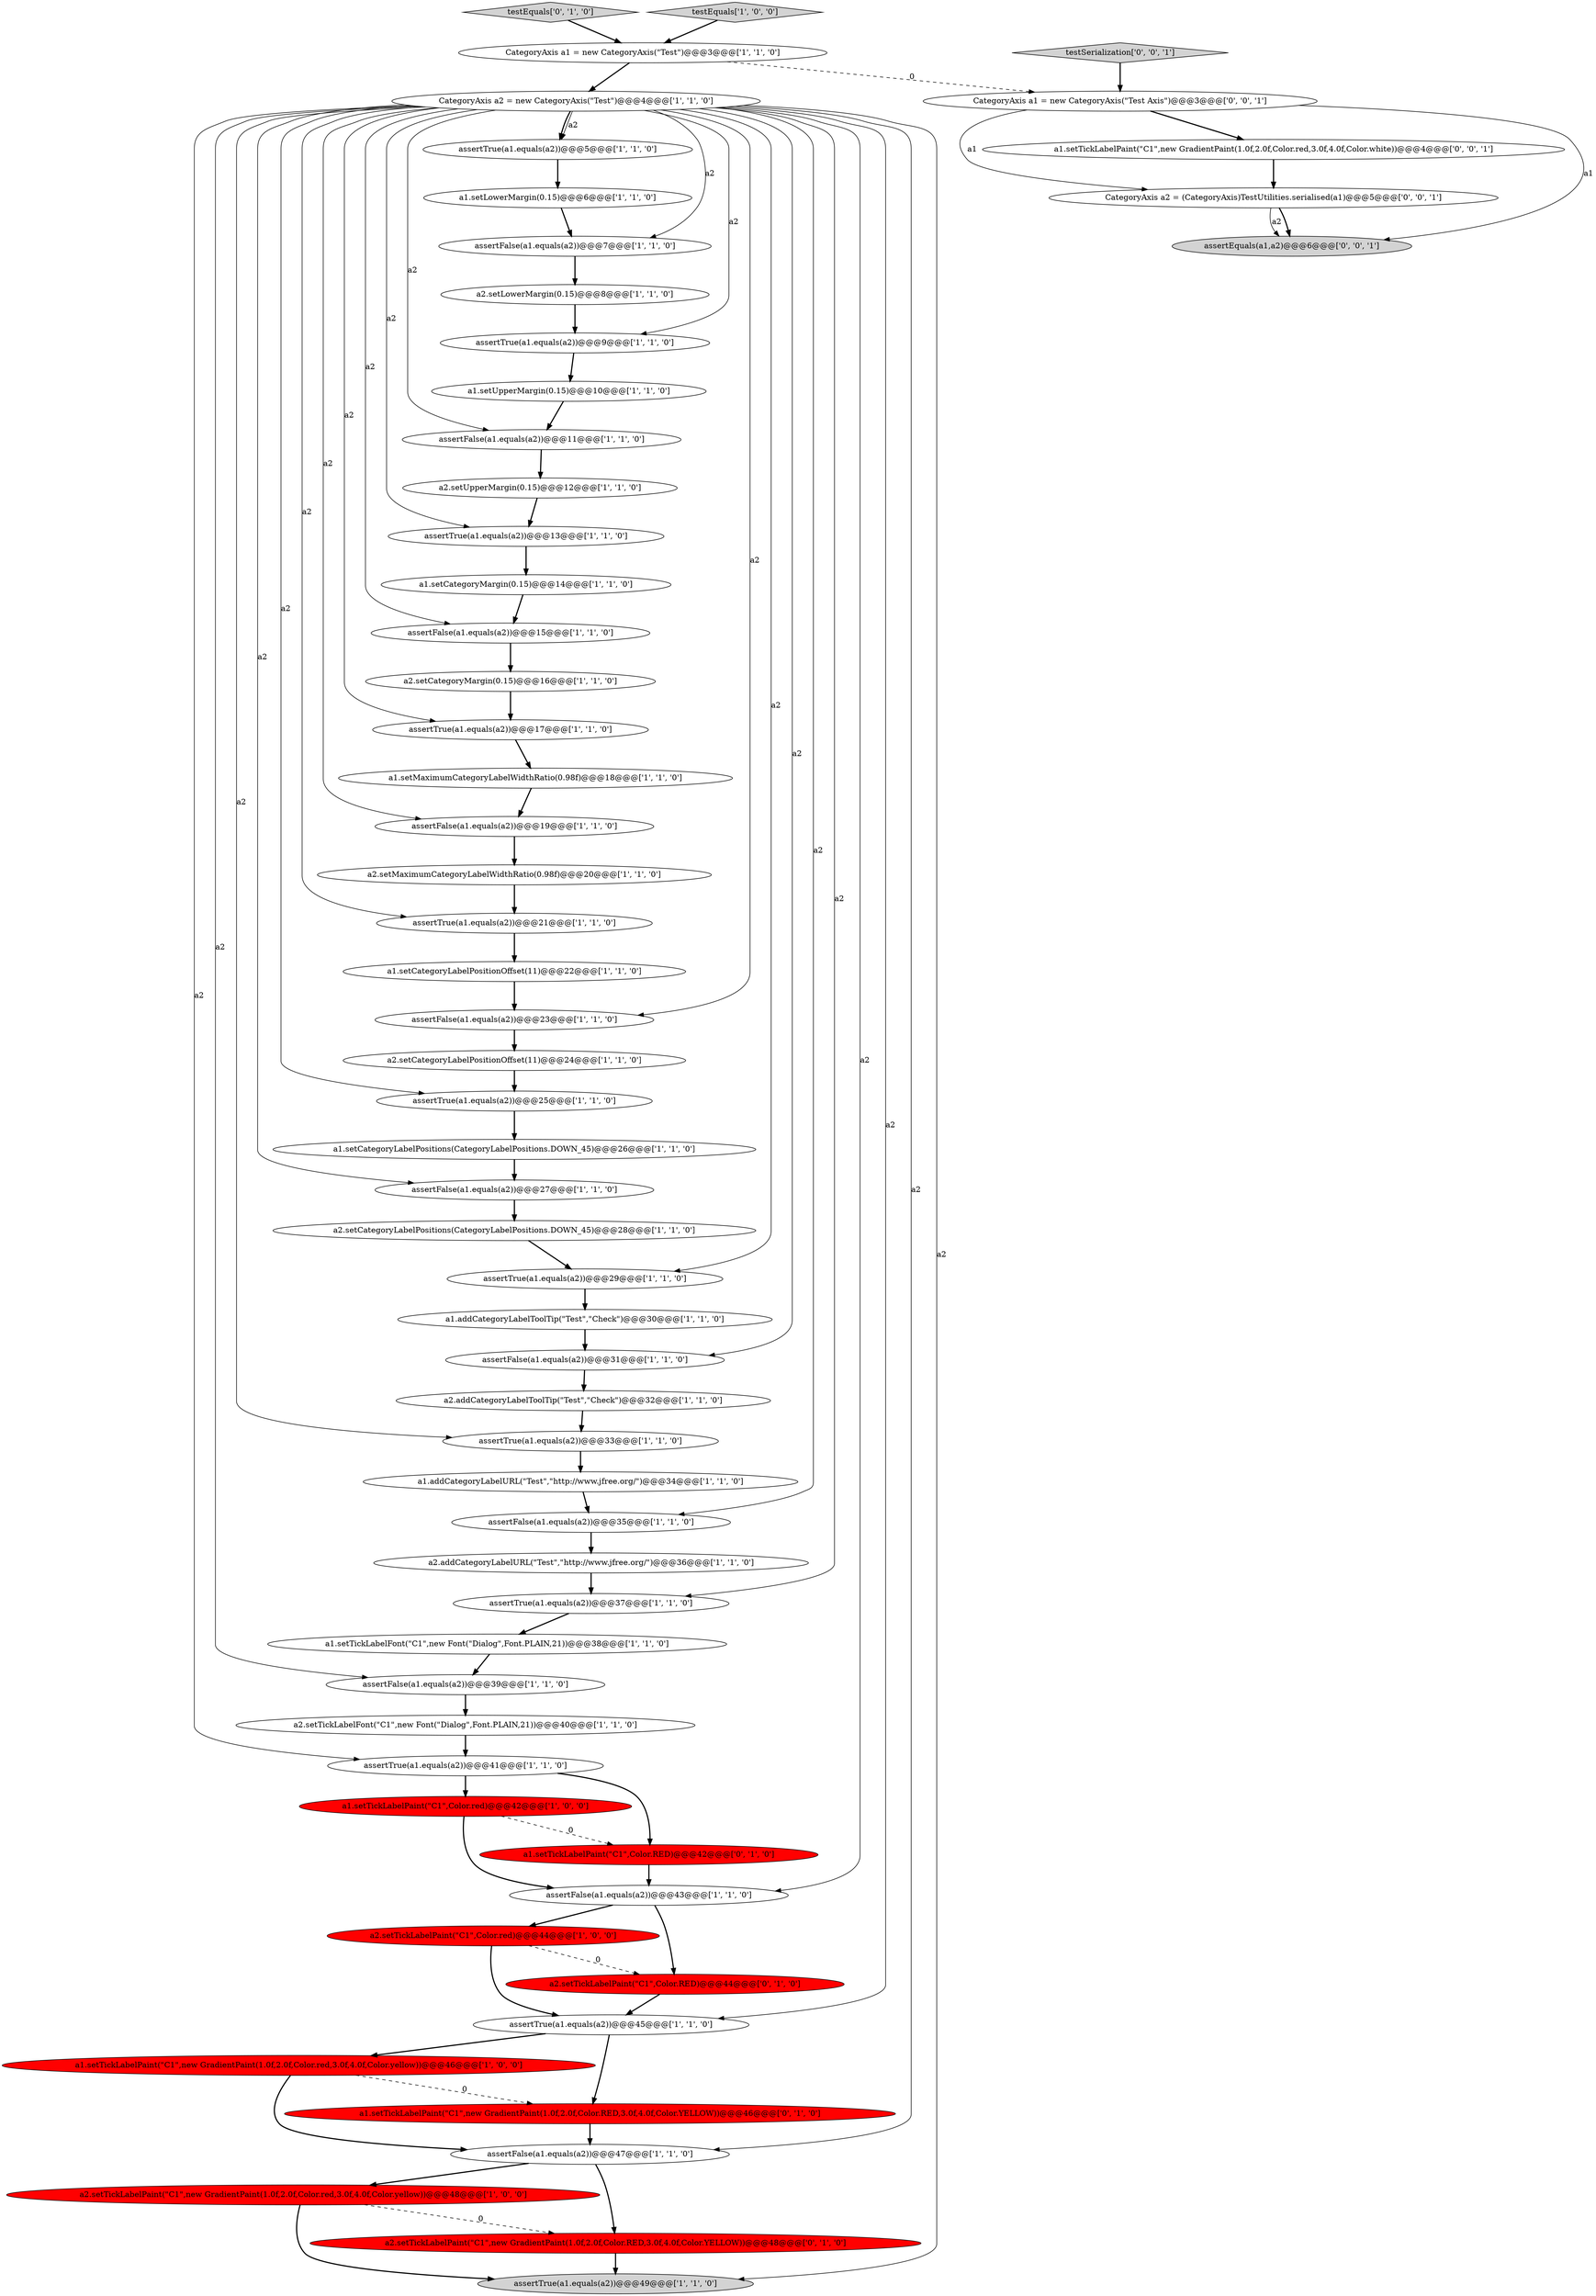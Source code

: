 digraph {
7 [style = filled, label = "assertTrue(a1.equals(a2))@@@45@@@['1', '1', '0']", fillcolor = white, shape = ellipse image = "AAA0AAABBB1BBB"];
43 [style = filled, label = "assertTrue(a1.equals(a2))@@@21@@@['1', '1', '0']", fillcolor = white, shape = ellipse image = "AAA0AAABBB1BBB"];
50 [style = filled, label = "testEquals['0', '1', '0']", fillcolor = lightgray, shape = diamond image = "AAA0AAABBB2BBB"];
27 [style = filled, label = "a2.setTickLabelFont(\"C1\",new Font(\"Dialog\",Font.PLAIN,21))@@@40@@@['1', '1', '0']", fillcolor = white, shape = ellipse image = "AAA0AAABBB1BBB"];
17 [style = filled, label = "assertTrue(a1.equals(a2))@@@13@@@['1', '1', '0']", fillcolor = white, shape = ellipse image = "AAA0AAABBB1BBB"];
22 [style = filled, label = "a1.setLowerMargin(0.15)@@@6@@@['1', '1', '0']", fillcolor = white, shape = ellipse image = "AAA0AAABBB1BBB"];
33 [style = filled, label = "a1.setCategoryMargin(0.15)@@@14@@@['1', '1', '0']", fillcolor = white, shape = ellipse image = "AAA0AAABBB1BBB"];
38 [style = filled, label = "a1.addCategoryLabelURL(\"Test\",\"http://www.jfree.org/\")@@@34@@@['1', '1', '0']", fillcolor = white, shape = ellipse image = "AAA0AAABBB1BBB"];
20 [style = filled, label = "a2.setCategoryLabelPositionOffset(11)@@@24@@@['1', '1', '0']", fillcolor = white, shape = ellipse image = "AAA0AAABBB1BBB"];
13 [style = filled, label = "a2.addCategoryLabelURL(\"Test\",\"http://www.jfree.org/\")@@@36@@@['1', '1', '0']", fillcolor = white, shape = ellipse image = "AAA0AAABBB1BBB"];
5 [style = filled, label = "a1.setTickLabelFont(\"C1\",new Font(\"Dialog\",Font.PLAIN,21))@@@38@@@['1', '1', '0']", fillcolor = white, shape = ellipse image = "AAA0AAABBB1BBB"];
18 [style = filled, label = "assertFalse(a1.equals(a2))@@@15@@@['1', '1', '0']", fillcolor = white, shape = ellipse image = "AAA0AAABBB1BBB"];
9 [style = filled, label = "assertFalse(a1.equals(a2))@@@35@@@['1', '1', '0']", fillcolor = white, shape = ellipse image = "AAA0AAABBB1BBB"];
1 [style = filled, label = "a2.setUpperMargin(0.15)@@@12@@@['1', '1', '0']", fillcolor = white, shape = ellipse image = "AAA0AAABBB1BBB"];
4 [style = filled, label = "assertTrue(a1.equals(a2))@@@41@@@['1', '1', '0']", fillcolor = white, shape = ellipse image = "AAA0AAABBB1BBB"];
10 [style = filled, label = "a2.setTickLabelPaint(\"C1\",Color.red)@@@44@@@['1', '0', '0']", fillcolor = red, shape = ellipse image = "AAA1AAABBB1BBB"];
35 [style = filled, label = "a1.setTickLabelPaint(\"C1\",new GradientPaint(1.0f,2.0f,Color.red,3.0f,4.0f,Color.yellow))@@@46@@@['1', '0', '0']", fillcolor = red, shape = ellipse image = "AAA1AAABBB1BBB"];
39 [style = filled, label = "assertTrue(a1.equals(a2))@@@25@@@['1', '1', '0']", fillcolor = white, shape = ellipse image = "AAA0AAABBB1BBB"];
3 [style = filled, label = "assertFalse(a1.equals(a2))@@@31@@@['1', '1', '0']", fillcolor = white, shape = ellipse image = "AAA0AAABBB1BBB"];
48 [style = filled, label = "a1.setTickLabelPaint(\"C1\",Color.RED)@@@42@@@['0', '1', '0']", fillcolor = red, shape = ellipse image = "AAA1AAABBB2BBB"];
49 [style = filled, label = "a1.setTickLabelPaint(\"C1\",new GradientPaint(1.0f,2.0f,Color.RED,3.0f,4.0f,Color.YELLOW))@@@46@@@['0', '1', '0']", fillcolor = red, shape = ellipse image = "AAA1AAABBB2BBB"];
56 [style = filled, label = "testSerialization['0', '0', '1']", fillcolor = lightgray, shape = diamond image = "AAA0AAABBB3BBB"];
28 [style = filled, label = "assertFalse(a1.equals(a2))@@@11@@@['1', '1', '0']", fillcolor = white, shape = ellipse image = "AAA0AAABBB1BBB"];
41 [style = filled, label = "a2.setCategoryMargin(0.15)@@@16@@@['1', '1', '0']", fillcolor = white, shape = ellipse image = "AAA0AAABBB1BBB"];
57 [style = filled, label = "CategoryAxis a2 = (CategoryAxis)TestUtilities.serialised(a1)@@@5@@@['0', '0', '1']", fillcolor = white, shape = ellipse image = "AAA0AAABBB3BBB"];
15 [style = filled, label = "testEquals['1', '0', '0']", fillcolor = lightgray, shape = diamond image = "AAA0AAABBB1BBB"];
45 [style = filled, label = "a1.setMaximumCategoryLabelWidthRatio(0.98f)@@@18@@@['1', '1', '0']", fillcolor = white, shape = ellipse image = "AAA0AAABBB1BBB"];
44 [style = filled, label = "assertFalse(a1.equals(a2))@@@7@@@['1', '1', '0']", fillcolor = white, shape = ellipse image = "AAA0AAABBB1BBB"];
46 [style = filled, label = "assertFalse(a1.equals(a2))@@@47@@@['1', '1', '0']", fillcolor = white, shape = ellipse image = "AAA0AAABBB1BBB"];
0 [style = filled, label = "a1.setUpperMargin(0.15)@@@10@@@['1', '1', '0']", fillcolor = white, shape = ellipse image = "AAA0AAABBB1BBB"];
53 [style = filled, label = "a1.setTickLabelPaint(\"C1\",new GradientPaint(1.0f,2.0f,Color.red,3.0f,4.0f,Color.white))@@@4@@@['0', '0', '1']", fillcolor = white, shape = ellipse image = "AAA0AAABBB3BBB"];
21 [style = filled, label = "CategoryAxis a2 = new CategoryAxis(\"Test\")@@@4@@@['1', '1', '0']", fillcolor = white, shape = ellipse image = "AAA0AAABBB1BBB"];
23 [style = filled, label = "assertFalse(a1.equals(a2))@@@27@@@['1', '1', '0']", fillcolor = white, shape = ellipse image = "AAA0AAABBB1BBB"];
8 [style = filled, label = "a2.setMaximumCategoryLabelWidthRatio(0.98f)@@@20@@@['1', '1', '0']", fillcolor = white, shape = ellipse image = "AAA0AAABBB1BBB"];
47 [style = filled, label = "assertTrue(a1.equals(a2))@@@49@@@['1', '1', '0']", fillcolor = lightgray, shape = ellipse image = "AAA0AAABBB1BBB"];
51 [style = filled, label = "a2.setTickLabelPaint(\"C1\",Color.RED)@@@44@@@['0', '1', '0']", fillcolor = red, shape = ellipse image = "AAA1AAABBB2BBB"];
2 [style = filled, label = "a1.setTickLabelPaint(\"C1\",Color.red)@@@42@@@['1', '0', '0']", fillcolor = red, shape = ellipse image = "AAA1AAABBB1BBB"];
6 [style = filled, label = "CategoryAxis a1 = new CategoryAxis(\"Test\")@@@3@@@['1', '1', '0']", fillcolor = white, shape = ellipse image = "AAA0AAABBB1BBB"];
32 [style = filled, label = "assertFalse(a1.equals(a2))@@@19@@@['1', '1', '0']", fillcolor = white, shape = ellipse image = "AAA0AAABBB1BBB"];
14 [style = filled, label = "a1.setCategoryLabelPositionOffset(11)@@@22@@@['1', '1', '0']", fillcolor = white, shape = ellipse image = "AAA0AAABBB1BBB"];
31 [style = filled, label = "assertFalse(a1.equals(a2))@@@43@@@['1', '1', '0']", fillcolor = white, shape = ellipse image = "AAA0AAABBB1BBB"];
52 [style = filled, label = "a2.setTickLabelPaint(\"C1\",new GradientPaint(1.0f,2.0f,Color.RED,3.0f,4.0f,Color.YELLOW))@@@48@@@['0', '1', '0']", fillcolor = red, shape = ellipse image = "AAA1AAABBB2BBB"];
42 [style = filled, label = "assertTrue(a1.equals(a2))@@@9@@@['1', '1', '0']", fillcolor = white, shape = ellipse image = "AAA0AAABBB1BBB"];
29 [style = filled, label = "assertFalse(a1.equals(a2))@@@23@@@['1', '1', '0']", fillcolor = white, shape = ellipse image = "AAA0AAABBB1BBB"];
11 [style = filled, label = "a2.setCategoryLabelPositions(CategoryLabelPositions.DOWN_45)@@@28@@@['1', '1', '0']", fillcolor = white, shape = ellipse image = "AAA0AAABBB1BBB"];
36 [style = filled, label = "assertTrue(a1.equals(a2))@@@29@@@['1', '1', '0']", fillcolor = white, shape = ellipse image = "AAA0AAABBB1BBB"];
30 [style = filled, label = "assertTrue(a1.equals(a2))@@@37@@@['1', '1', '0']", fillcolor = white, shape = ellipse image = "AAA0AAABBB1BBB"];
26 [style = filled, label = "assertFalse(a1.equals(a2))@@@39@@@['1', '1', '0']", fillcolor = white, shape = ellipse image = "AAA0AAABBB1BBB"];
16 [style = filled, label = "assertTrue(a1.equals(a2))@@@5@@@['1', '1', '0']", fillcolor = white, shape = ellipse image = "AAA0AAABBB1BBB"];
34 [style = filled, label = "assertTrue(a1.equals(a2))@@@17@@@['1', '1', '0']", fillcolor = white, shape = ellipse image = "AAA0AAABBB1BBB"];
25 [style = filled, label = "a2.setLowerMargin(0.15)@@@8@@@['1', '1', '0']", fillcolor = white, shape = ellipse image = "AAA0AAABBB1BBB"];
54 [style = filled, label = "CategoryAxis a1 = new CategoryAxis(\"Test Axis\")@@@3@@@['0', '0', '1']", fillcolor = white, shape = ellipse image = "AAA0AAABBB3BBB"];
37 [style = filled, label = "assertTrue(a1.equals(a2))@@@33@@@['1', '1', '0']", fillcolor = white, shape = ellipse image = "AAA0AAABBB1BBB"];
40 [style = filled, label = "a1.setCategoryLabelPositions(CategoryLabelPositions.DOWN_45)@@@26@@@['1', '1', '0']", fillcolor = white, shape = ellipse image = "AAA0AAABBB1BBB"];
12 [style = filled, label = "a2.addCategoryLabelToolTip(\"Test\",\"Check\")@@@32@@@['1', '1', '0']", fillcolor = white, shape = ellipse image = "AAA0AAABBB1BBB"];
19 [style = filled, label = "a1.addCategoryLabelToolTip(\"Test\",\"Check\")@@@30@@@['1', '1', '0']", fillcolor = white, shape = ellipse image = "AAA0AAABBB1BBB"];
55 [style = filled, label = "assertEquals(a1,a2)@@@6@@@['0', '0', '1']", fillcolor = lightgray, shape = ellipse image = "AAA0AAABBB3BBB"];
24 [style = filled, label = "a2.setTickLabelPaint(\"C1\",new GradientPaint(1.0f,2.0f,Color.red,3.0f,4.0f,Color.yellow))@@@48@@@['1', '0', '0']", fillcolor = red, shape = ellipse image = "AAA1AAABBB1BBB"];
21->43 [style = solid, label="a2"];
7->35 [style = bold, label=""];
7->49 [style = bold, label=""];
11->36 [style = bold, label=""];
40->23 [style = bold, label=""];
56->54 [style = bold, label=""];
21->37 [style = solid, label="a2"];
52->47 [style = bold, label=""];
10->51 [style = dashed, label="0"];
33->18 [style = bold, label=""];
37->38 [style = bold, label=""];
51->7 [style = bold, label=""];
24->52 [style = dashed, label="0"];
21->34 [style = solid, label="a2"];
21->46 [style = solid, label="a2"];
21->16 [style = bold, label=""];
54->53 [style = bold, label=""];
21->26 [style = solid, label="a2"];
21->39 [style = solid, label="a2"];
19->3 [style = bold, label=""];
2->31 [style = bold, label=""];
21->9 [style = solid, label="a2"];
35->49 [style = dashed, label="0"];
57->55 [style = bold, label=""];
46->24 [style = bold, label=""];
4->2 [style = bold, label=""];
21->47 [style = solid, label="a2"];
10->7 [style = bold, label=""];
24->47 [style = bold, label=""];
12->37 [style = bold, label=""];
1->17 [style = bold, label=""];
29->20 [style = bold, label=""];
26->27 [style = bold, label=""];
2->48 [style = dashed, label="0"];
31->51 [style = bold, label=""];
21->32 [style = solid, label="a2"];
49->46 [style = bold, label=""];
21->18 [style = solid, label="a2"];
20->39 [style = bold, label=""];
18->41 [style = bold, label=""];
21->42 [style = solid, label="a2"];
22->44 [style = bold, label=""];
21->4 [style = solid, label="a2"];
6->21 [style = bold, label=""];
54->55 [style = solid, label="a1"];
38->9 [style = bold, label=""];
45->32 [style = bold, label=""];
5->26 [style = bold, label=""];
21->28 [style = solid, label="a2"];
3->12 [style = bold, label=""];
57->55 [style = solid, label="a2"];
21->7 [style = solid, label="a2"];
42->0 [style = bold, label=""];
48->31 [style = bold, label=""];
21->3 [style = solid, label="a2"];
54->57 [style = solid, label="a1"];
32->8 [style = bold, label=""];
43->14 [style = bold, label=""];
30->5 [style = bold, label=""];
31->10 [style = bold, label=""];
39->40 [style = bold, label=""];
14->29 [style = bold, label=""];
25->42 [style = bold, label=""];
44->25 [style = bold, label=""];
21->23 [style = solid, label="a2"];
23->11 [style = bold, label=""];
4->48 [style = bold, label=""];
41->34 [style = bold, label=""];
36->19 [style = bold, label=""];
21->29 [style = solid, label="a2"];
6->54 [style = dashed, label="0"];
50->6 [style = bold, label=""];
21->30 [style = solid, label="a2"];
53->57 [style = bold, label=""];
34->45 [style = bold, label=""];
15->6 [style = bold, label=""];
17->33 [style = bold, label=""];
28->1 [style = bold, label=""];
8->43 [style = bold, label=""];
13->30 [style = bold, label=""];
16->22 [style = bold, label=""];
46->52 [style = bold, label=""];
21->44 [style = solid, label="a2"];
27->4 [style = bold, label=""];
21->17 [style = solid, label="a2"];
21->16 [style = solid, label="a2"];
21->31 [style = solid, label="a2"];
21->36 [style = solid, label="a2"];
0->28 [style = bold, label=""];
9->13 [style = bold, label=""];
35->46 [style = bold, label=""];
}
